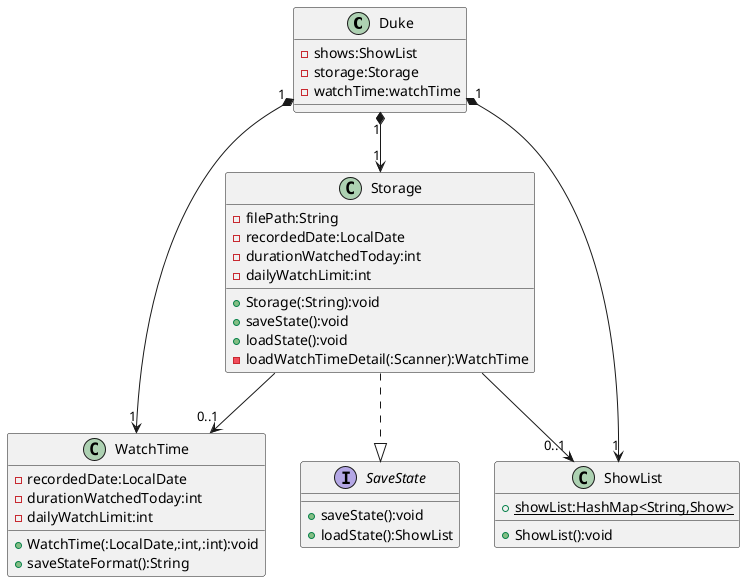 @startuml

class Duke
class Storage
interface SaveState
class WatchTime
class ShowList

Duke "1" *--> "1" Storage
Storage ..|> SaveState
Duke "1" *--> "1" WatchTime
Storage --> "0..1" WatchTime
Duke "1" *--> "1" ShowList
Storage --> "0..1" ShowList

class ShowList {
+ {static} showList:HashMap<String,Show>
+ ShowList():void
}
class WatchTime {
-recordedDate:LocalDate
-durationWatchedToday:int
-dailyWatchLimit:int
+ WatchTime(:LocalDate,:int,:int):void
+ saveStateFormat():String
}

interface SaveState {
+saveState():void
+loadState():ShowList
}

class Storage {
-filePath:String
-recordedDate:LocalDate
-durationWatchedToday:int
-dailyWatchLimit:int
+Storage(:String):void
+saveState():void
+loadState():void
-loadWatchTimeDetail(:Scanner):WatchTime
}

class Duke{
-shows:ShowList
-storage:Storage
-watchTime:watchTime
}
@enduml